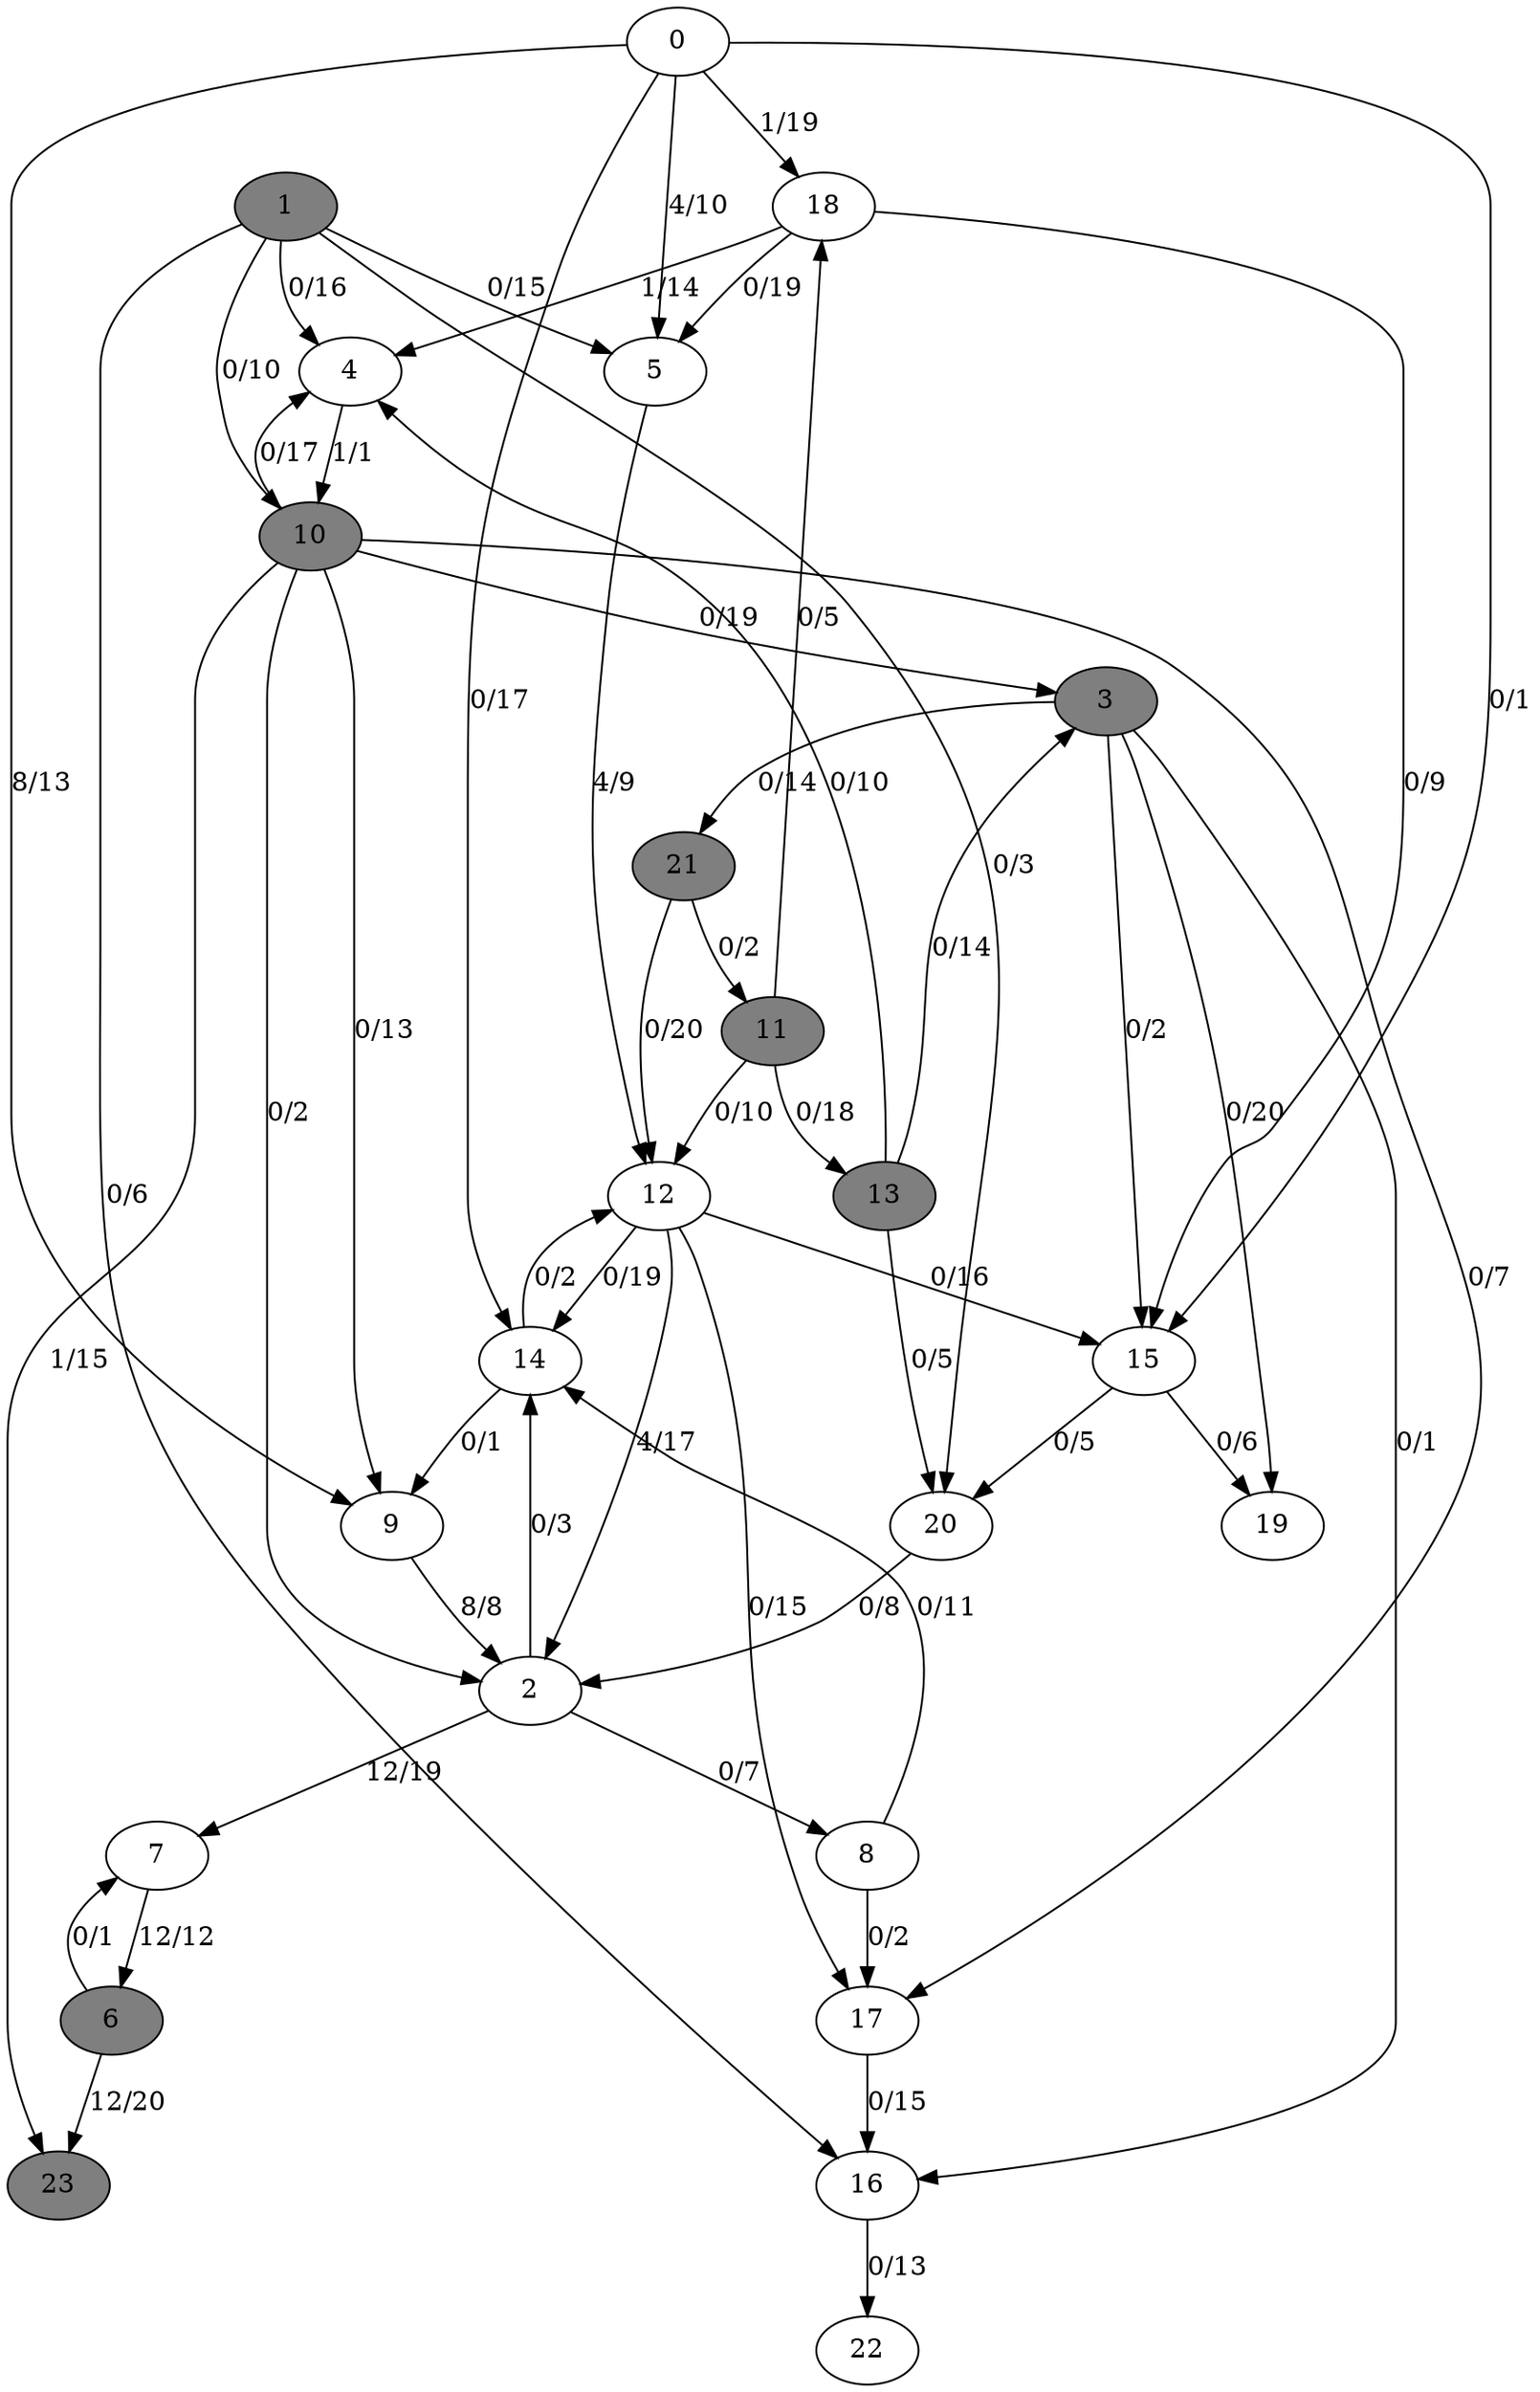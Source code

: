 digraph G {
	0[style=filled fillcolor=grey100];
	0->5[label ="4/10"] ;
	0->9[label ="8/13"] ;
	0->14[label ="0/17"] ;
	0->15[label ="0/1"] ;
	0->18[label ="1/19"] ;
	1[style=filled fillcolor=grey50];
	1->4[label ="0/16"] ;
	1->5[label ="0/15"] ;
	1->10[label ="0/10"] ;
	1->16[label ="0/6"] ;
	1->20[label ="0/3"] ;
	2[style=filled fillcolor=grey100];
	2->7[label ="12/19"] ;
	2->8[label ="0/7"] ;
	2->14[label ="0/3"] ;
	3[style=filled fillcolor=grey50];
	3->15[label ="0/2"] ;
	3->16[label ="0/1"] ;
	3->19[label ="0/20"] ;
	3->21[label ="0/14"] ;
	4[style=filled fillcolor=grey100];
	4->10[label ="1/1"] ;
	5[style=filled fillcolor=grey100];
	5->12[label ="4/9"] ;
	6[style=filled fillcolor=grey50];
	6->7[label ="0/1"] ;
	6->23[label ="12/20"] ;
	7[style=filled fillcolor=grey100];
	7->6[label ="12/12"] ;
	8[style=filled fillcolor=grey100];
	8->14[label ="0/11"] ;
	8->17[label ="0/2"] ;
	9[style=filled fillcolor=grey100];
	9->2[label ="8/8"] ;
	10[style=filled fillcolor=grey50];
	10->2[label ="0/2"] ;
	10->3[label ="0/19"] ;
	10->4[label ="0/17"] ;
	10->9[label ="0/13"] ;
	10->17[label ="0/7"] ;
	10->23[label ="1/15"] ;
	11[style=filled fillcolor=grey50];
	11->12[label ="0/10"] ;
	11->13[label ="0/18"] ;
	11->18[label ="0/5"] ;
	12[style=filled fillcolor=grey100];
	12->2[label ="4/17"] ;
	12->14[label ="0/19"] ;
	12->15[label ="0/16"] ;
	12->17[label ="0/15"] ;
	13[style=filled fillcolor=grey50];
	13->3[label ="0/14"] ;
	13->4[label ="0/10"] ;
	13->20[label ="0/5"] ;
	14[style=filled fillcolor=grey100];
	14->9[label ="0/1"] ;
	14->12[label ="0/2"] ;
	15[style=filled fillcolor=grey100];
	15->19[label ="0/6"] ;
	15->20[label ="0/5"] ;
	16[style=filled fillcolor=grey100];
	16->22[label ="0/13"] ;
	17[style=filled fillcolor=grey100];
	17->16[label ="0/15"] ;
	18[style=filled fillcolor=grey100];
	18->4[label ="1/14"] ;
	18->5[label ="0/19"] ;
	18->15[label ="0/9"] ;
	19[style=filled fillcolor=grey100];
	20[style=filled fillcolor=grey100];
	20->2[label ="0/8"] ;
	21[style=filled fillcolor=grey50];
	21->11[label ="0/2"] ;
	21->12[label ="0/20"] ;
	22[style=filled fillcolor=grey100];
	23[style=filled fillcolor=grey50];
}
